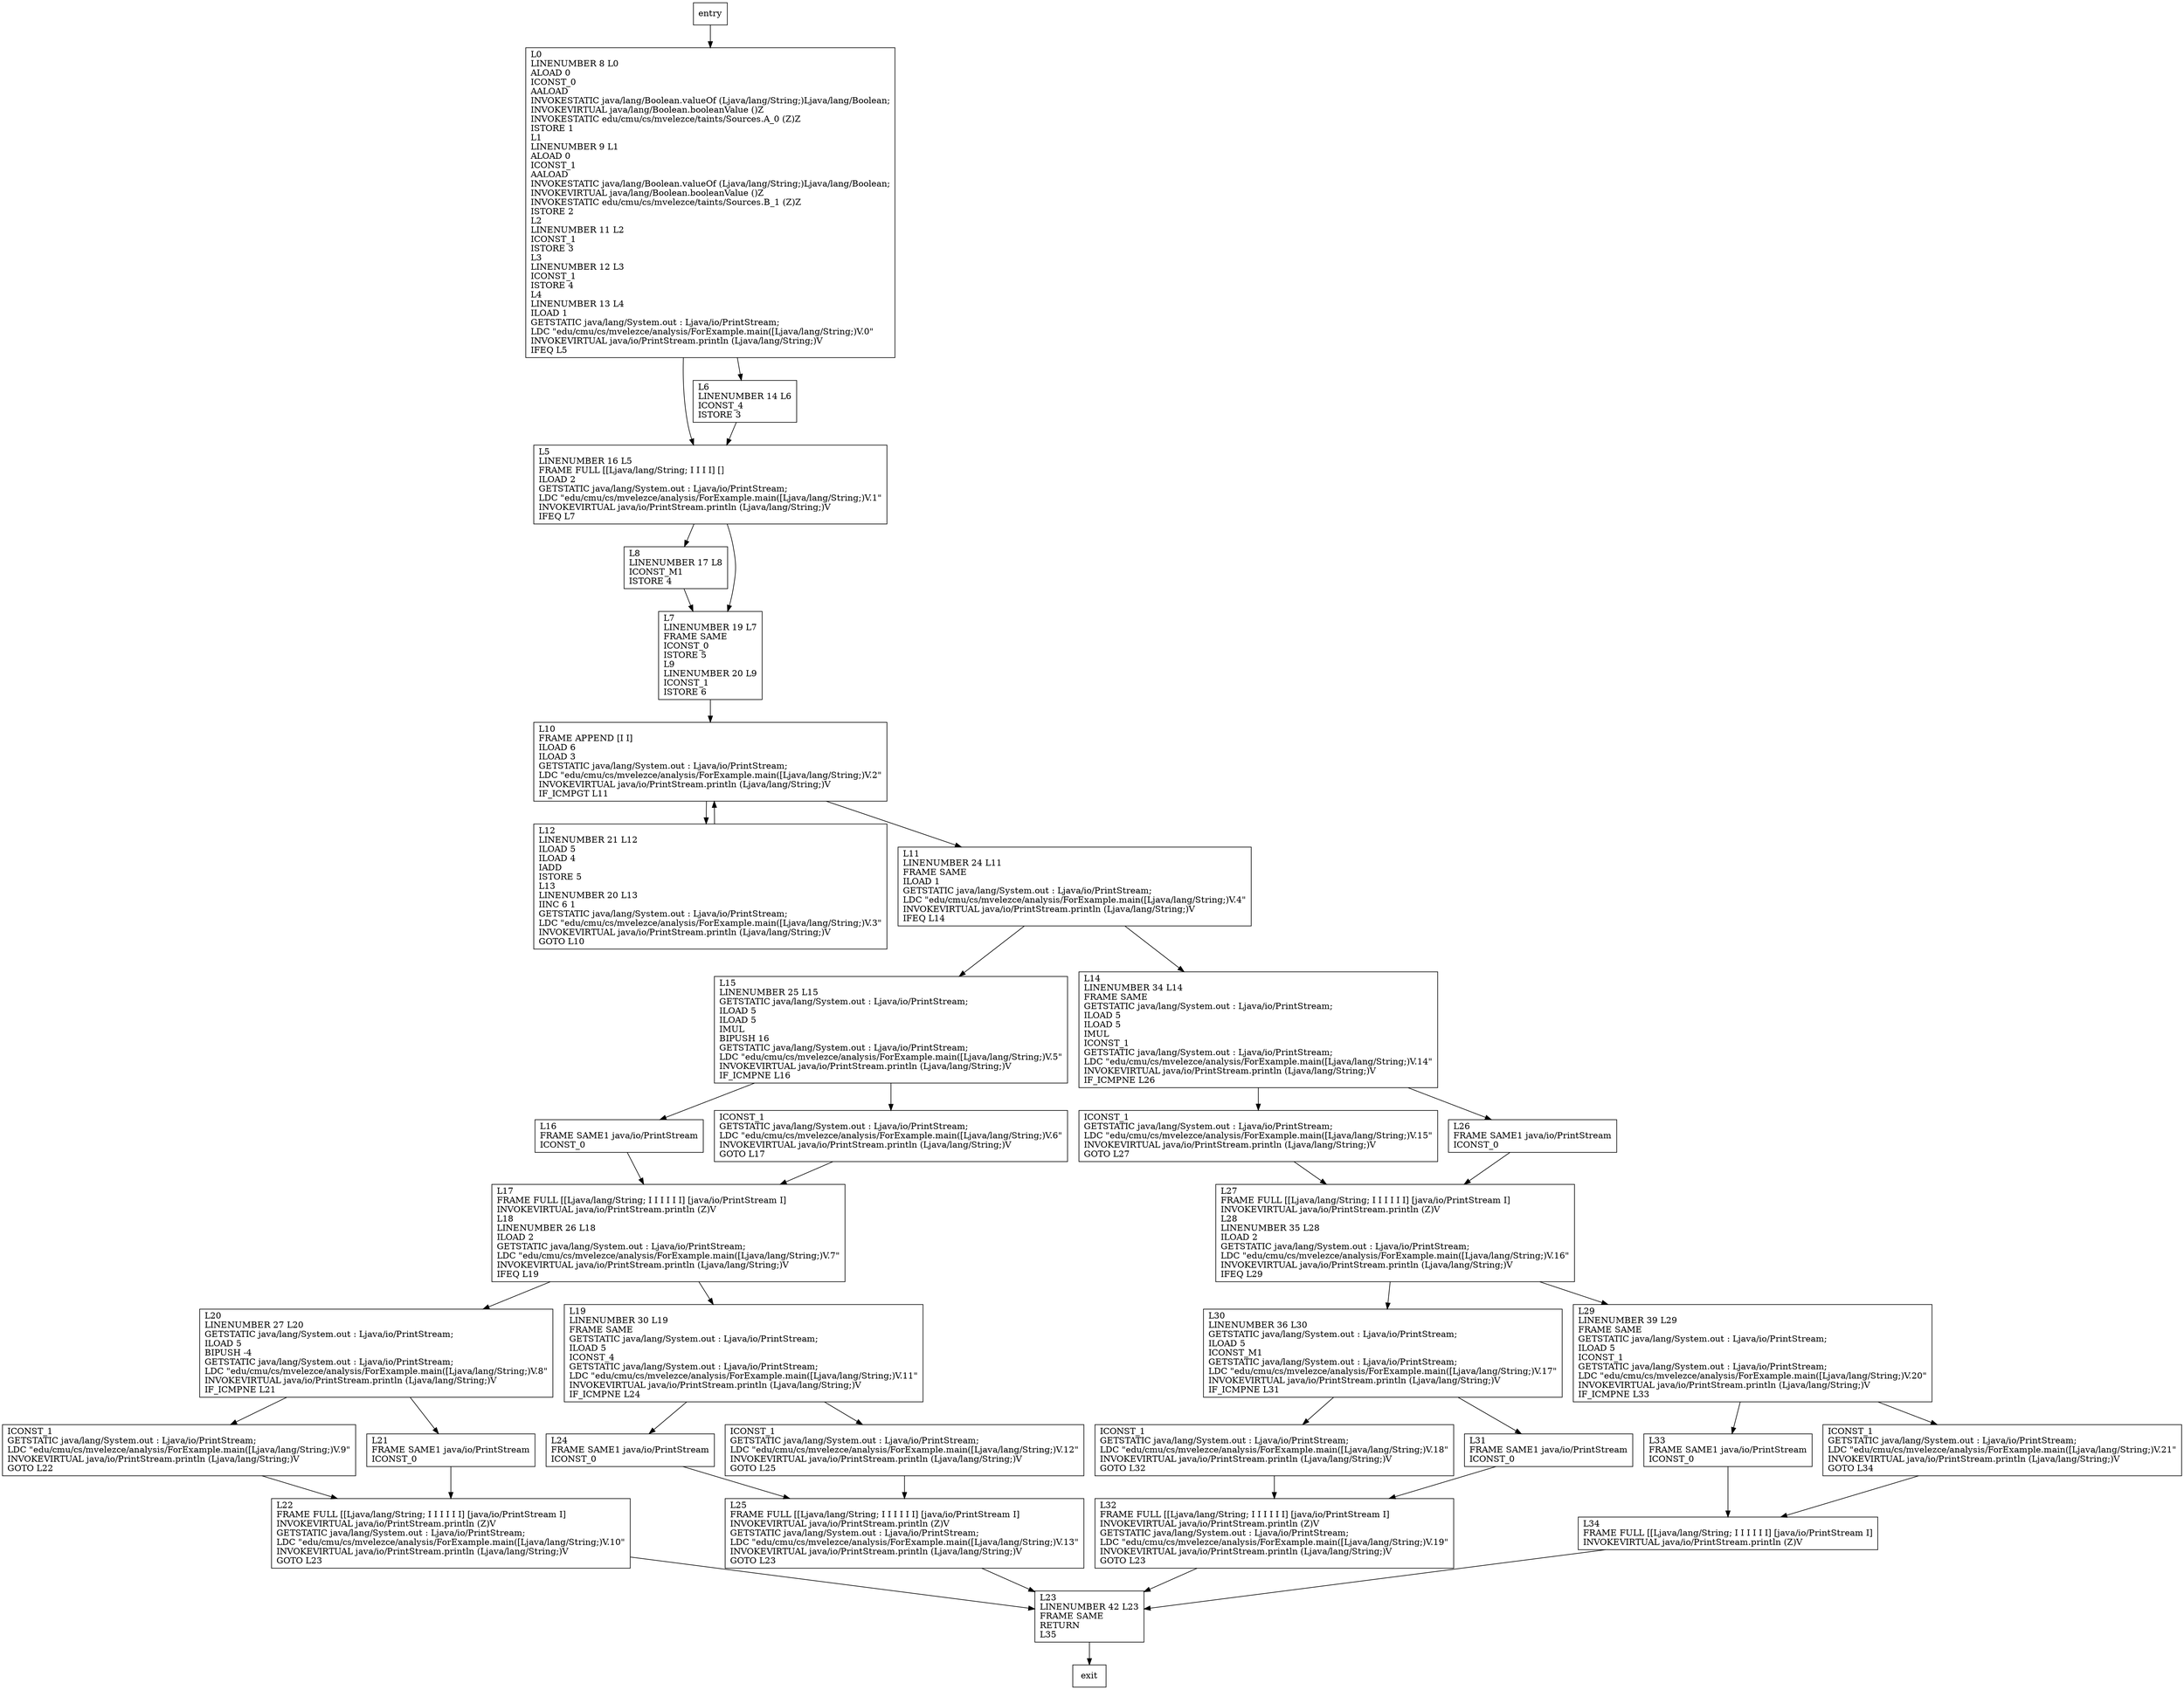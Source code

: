 digraph main {
node [shape=record];
343345308 [label="L32\lFRAME FULL [[Ljava/lang/String; I I I I I I] [java/io/PrintStream I]\lINVOKEVIRTUAL java/io/PrintStream.println (Z)V\lGETSTATIC java/lang/System.out : Ljava/io/PrintStream;\lLDC \"edu/cmu/cs/mvelezce/analysis/ForExample.main([Ljava/lang/String;)V.19\"\lINVOKEVIRTUAL java/io/PrintStream.println (Ljava/lang/String;)V\lGOTO L23\l"];
1658980982 [label="L30\lLINENUMBER 36 L30\lGETSTATIC java/lang/System.out : Ljava/io/PrintStream;\lILOAD 5\lICONST_M1\lGETSTATIC java/lang/System.out : Ljava/io/PrintStream;\lLDC \"edu/cmu/cs/mvelezce/analysis/ForExample.main([Ljava/lang/String;)V.17\"\lINVOKEVIRTUAL java/io/PrintStream.println (Ljava/lang/String;)V\lIF_ICMPNE L31\l"];
1593224710 [label="L15\lLINENUMBER 25 L15\lGETSTATIC java/lang/System.out : Ljava/io/PrintStream;\lILOAD 5\lILOAD 5\lIMUL\lBIPUSH 16\lGETSTATIC java/lang/System.out : Ljava/io/PrintStream;\lLDC \"edu/cmu/cs/mvelezce/analysis/ForExample.main([Ljava/lang/String;)V.5\"\lINVOKEVIRTUAL java/io/PrintStream.println (Ljava/lang/String;)V\lIF_ICMPNE L16\l"];
260084831 [label="L10\lFRAME APPEND [I I]\lILOAD 6\lILOAD 3\lGETSTATIC java/lang/System.out : Ljava/io/PrintStream;\lLDC \"edu/cmu/cs/mvelezce/analysis/ForExample.main([Ljava/lang/String;)V.2\"\lINVOKEVIRTUAL java/io/PrintStream.println (Ljava/lang/String;)V\lIF_ICMPGT L11\l"];
1615801298 [label="ICONST_1\lGETSTATIC java/lang/System.out : Ljava/io/PrintStream;\lLDC \"edu/cmu/cs/mvelezce/analysis/ForExample.main([Ljava/lang/String;)V.9\"\lINVOKEVIRTUAL java/io/PrintStream.println (Ljava/lang/String;)V\lGOTO L22\l"];
1481594086 [label="L5\lLINENUMBER 16 L5\lFRAME FULL [[Ljava/lang/String; I I I I] []\lILOAD 2\lGETSTATIC java/lang/System.out : Ljava/io/PrintStream;\lLDC \"edu/cmu/cs/mvelezce/analysis/ForExample.main([Ljava/lang/String;)V.1\"\lINVOKEVIRTUAL java/io/PrintStream.println (Ljava/lang/String;)V\lIFEQ L7\l"];
1440738283 [label="L14\lLINENUMBER 34 L14\lFRAME SAME\lGETSTATIC java/lang/System.out : Ljava/io/PrintStream;\lILOAD 5\lILOAD 5\lIMUL\lICONST_1\lGETSTATIC java/lang/System.out : Ljava/io/PrintStream;\lLDC \"edu/cmu/cs/mvelezce/analysis/ForExample.main([Ljava/lang/String;)V.14\"\lINVOKEVIRTUAL java/io/PrintStream.println (Ljava/lang/String;)V\lIF_ICMPNE L26\l"];
909132503 [label="ICONST_1\lGETSTATIC java/lang/System.out : Ljava/io/PrintStream;\lLDC \"edu/cmu/cs/mvelezce/analysis/ForExample.main([Ljava/lang/String;)V.15\"\lINVOKEVIRTUAL java/io/PrintStream.println (Ljava/lang/String;)V\lGOTO L27\l"];
1849015357 [label="L16\lFRAME SAME1 java/io/PrintStream\lICONST_0\l"];
1506951181 [label="L34\lFRAME FULL [[Ljava/lang/String; I I I I I I] [java/io/PrintStream I]\lINVOKEVIRTUAL java/io/PrintStream.println (Z)V\l"];
1653361344 [label="L24\lFRAME SAME1 java/io/PrintStream\lICONST_0\l"];
768216420 [label="L8\lLINENUMBER 17 L8\lICONST_M1\lISTORE 4\l"];
2072313080 [label="ICONST_1\lGETSTATIC java/lang/System.out : Ljava/io/PrintStream;\lLDC \"edu/cmu/cs/mvelezce/analysis/ForExample.main([Ljava/lang/String;)V.12\"\lINVOKEVIRTUAL java/io/PrintStream.println (Ljava/lang/String;)V\lGOTO L25\l"];
816944408 [label="L25\lFRAME FULL [[Ljava/lang/String; I I I I I I] [java/io/PrintStream I]\lINVOKEVIRTUAL java/io/PrintStream.println (Z)V\lGETSTATIC java/lang/System.out : Ljava/io/PrintStream;\lLDC \"edu/cmu/cs/mvelezce/analysis/ForExample.main([Ljava/lang/String;)V.13\"\lINVOKEVIRTUAL java/io/PrintStream.println (Ljava/lang/String;)V\lGOTO L23\l"];
1714688478 [label="L33\lFRAME SAME1 java/io/PrintStream\lICONST_0\l"];
1569435561 [label="L6\lLINENUMBER 14 L6\lICONST_4\lISTORE 3\l"];
1976401987 [label="L23\lLINENUMBER 42 L23\lFRAME SAME\lRETURN\lL35\l"];
46941357 [label="ICONST_1\lGETSTATIC java/lang/System.out : Ljava/io/PrintStream;\lLDC \"edu/cmu/cs/mvelezce/analysis/ForExample.main([Ljava/lang/String;)V.18\"\lINVOKEVIRTUAL java/io/PrintStream.println (Ljava/lang/String;)V\lGOTO L32\l"];
267814113 [label="L12\lLINENUMBER 21 L12\lILOAD 5\lILOAD 4\lIADD\lISTORE 5\lL13\lLINENUMBER 20 L13\lIINC 6 1\lGETSTATIC java/lang/System.out : Ljava/io/PrintStream;\lLDC \"edu/cmu/cs/mvelezce/analysis/ForExample.main([Ljava/lang/String;)V.3\"\lINVOKEVIRTUAL java/io/PrintStream.println (Ljava/lang/String;)V\lGOTO L10\l"];
598357562 [label="L11\lLINENUMBER 24 L11\lFRAME SAME\lILOAD 1\lGETSTATIC java/lang/System.out : Ljava/io/PrintStream;\lLDC \"edu/cmu/cs/mvelezce/analysis/ForExample.main([Ljava/lang/String;)V.4\"\lINVOKEVIRTUAL java/io/PrintStream.println (Ljava/lang/String;)V\lIFEQ L14\l"];
1466917878 [label="L7\lLINENUMBER 19 L7\lFRAME SAME\lICONST_0\lISTORE 5\lL9\lLINENUMBER 20 L9\lICONST_1\lISTORE 6\l"];
1384454980 [label="L0\lLINENUMBER 8 L0\lALOAD 0\lICONST_0\lAALOAD\lINVOKESTATIC java/lang/Boolean.valueOf (Ljava/lang/String;)Ljava/lang/Boolean;\lINVOKEVIRTUAL java/lang/Boolean.booleanValue ()Z\lINVOKESTATIC edu/cmu/cs/mvelezce/taints/Sources.A_0 (Z)Z\lISTORE 1\lL1\lLINENUMBER 9 L1\lALOAD 0\lICONST_1\lAALOAD\lINVOKESTATIC java/lang/Boolean.valueOf (Ljava/lang/String;)Ljava/lang/Boolean;\lINVOKEVIRTUAL java/lang/Boolean.booleanValue ()Z\lINVOKESTATIC edu/cmu/cs/mvelezce/taints/Sources.B_1 (Z)Z\lISTORE 2\lL2\lLINENUMBER 11 L2\lICONST_1\lISTORE 3\lL3\lLINENUMBER 12 L3\lICONST_1\lISTORE 4\lL4\lLINENUMBER 13 L4\lILOAD 1\lGETSTATIC java/lang/System.out : Ljava/io/PrintStream;\lLDC \"edu/cmu/cs/mvelezce/analysis/ForExample.main([Ljava/lang/String;)V.0\"\lINVOKEVIRTUAL java/io/PrintStream.println (Ljava/lang/String;)V\lIFEQ L5\l"];
512549200 [label="L20\lLINENUMBER 27 L20\lGETSTATIC java/lang/System.out : Ljava/io/PrintStream;\lILOAD 5\lBIPUSH -4\lGETSTATIC java/lang/System.out : Ljava/io/PrintStream;\lLDC \"edu/cmu/cs/mvelezce/analysis/ForExample.main([Ljava/lang/String;)V.8\"\lINVOKEVIRTUAL java/io/PrintStream.println (Ljava/lang/String;)V\lIF_ICMPNE L21\l"];
490391704 [label="L21\lFRAME SAME1 java/io/PrintStream\lICONST_0\l"];
1458621573 [label="L29\lLINENUMBER 39 L29\lFRAME SAME\lGETSTATIC java/lang/System.out : Ljava/io/PrintStream;\lILOAD 5\lICONST_1\lGETSTATIC java/lang/System.out : Ljava/io/PrintStream;\lLDC \"edu/cmu/cs/mvelezce/analysis/ForExample.main([Ljava/lang/String;)V.20\"\lINVOKEVIRTUAL java/io/PrintStream.println (Ljava/lang/String;)V\lIF_ICMPNE L33\l"];
460570271 [label="L22\lFRAME FULL [[Ljava/lang/String; I I I I I I] [java/io/PrintStream I]\lINVOKEVIRTUAL java/io/PrintStream.println (Z)V\lGETSTATIC java/lang/System.out : Ljava/io/PrintStream;\lLDC \"edu/cmu/cs/mvelezce/analysis/ForExample.main([Ljava/lang/String;)V.10\"\lINVOKEVIRTUAL java/io/PrintStream.println (Ljava/lang/String;)V\lGOTO L23\l"];
1570470538 [label="L19\lLINENUMBER 30 L19\lFRAME SAME\lGETSTATIC java/lang/System.out : Ljava/io/PrintStream;\lILOAD 5\lICONST_4\lGETSTATIC java/lang/System.out : Ljava/io/PrintStream;\lLDC \"edu/cmu/cs/mvelezce/analysis/ForExample.main([Ljava/lang/String;)V.11\"\lINVOKEVIRTUAL java/io/PrintStream.println (Ljava/lang/String;)V\lIF_ICMPNE L24\l"];
104716441 [label="ICONST_1\lGETSTATIC java/lang/System.out : Ljava/io/PrintStream;\lLDC \"edu/cmu/cs/mvelezce/analysis/ForExample.main([Ljava/lang/String;)V.21\"\lINVOKEVIRTUAL java/io/PrintStream.println (Ljava/lang/String;)V\lGOTO L34\l"];
484199463 [label="ICONST_1\lGETSTATIC java/lang/System.out : Ljava/io/PrintStream;\lLDC \"edu/cmu/cs/mvelezce/analysis/ForExample.main([Ljava/lang/String;)V.6\"\lINVOKEVIRTUAL java/io/PrintStream.println (Ljava/lang/String;)V\lGOTO L17\l"];
1792384402 [label="L27\lFRAME FULL [[Ljava/lang/String; I I I I I I] [java/io/PrintStream I]\lINVOKEVIRTUAL java/io/PrintStream.println (Z)V\lL28\lLINENUMBER 35 L28\lILOAD 2\lGETSTATIC java/lang/System.out : Ljava/io/PrintStream;\lLDC \"edu/cmu/cs/mvelezce/analysis/ForExample.main([Ljava/lang/String;)V.16\"\lINVOKEVIRTUAL java/io/PrintStream.println (Ljava/lang/String;)V\lIFEQ L29\l"];
1152606315 [label="L31\lFRAME SAME1 java/io/PrintStream\lICONST_0\l"];
2008106788 [label="L17\lFRAME FULL [[Ljava/lang/String; I I I I I I] [java/io/PrintStream I]\lINVOKEVIRTUAL java/io/PrintStream.println (Z)V\lL18\lLINENUMBER 26 L18\lILOAD 2\lGETSTATIC java/lang/System.out : Ljava/io/PrintStream;\lLDC \"edu/cmu/cs/mvelezce/analysis/ForExample.main([Ljava/lang/String;)V.7\"\lINVOKEVIRTUAL java/io/PrintStream.println (Ljava/lang/String;)V\lIFEQ L19\l"];
912966811 [label="L26\lFRAME SAME1 java/io/PrintStream\lICONST_0\l"];
entry;
exit;
343345308 -> 1976401987;
1658980982 -> 46941357;
1658980982 -> 1152606315;
1593224710 -> 1849015357;
1593224710 -> 484199463;
260084831 -> 267814113;
260084831 -> 598357562;
1615801298 -> 460570271;
1481594086 -> 1466917878;
1481594086 -> 768216420;
1440738283 -> 909132503;
1440738283 -> 912966811;
909132503 -> 1792384402;
1849015357 -> 2008106788;
1506951181 -> 1976401987;
1653361344 -> 816944408;
768216420 -> 1466917878;
2072313080 -> 816944408;
816944408 -> 1976401987;
1714688478 -> 1506951181;
1569435561 -> 1481594086;
1976401987 -> exit;
46941357 -> 343345308;
267814113 -> 260084831;
598357562 -> 1440738283;
598357562 -> 1593224710;
1466917878 -> 260084831;
1384454980 -> 1481594086;
1384454980 -> 1569435561;
512549200 -> 1615801298;
512549200 -> 490391704;
490391704 -> 460570271;
1458621573 -> 104716441;
1458621573 -> 1714688478;
entry -> 1384454980;
460570271 -> 1976401987;
1570470538 -> 1653361344;
1570470538 -> 2072313080;
104716441 -> 1506951181;
484199463 -> 2008106788;
1792384402 -> 1658980982;
1792384402 -> 1458621573;
1152606315 -> 343345308;
2008106788 -> 1570470538;
2008106788 -> 512549200;
912966811 -> 1792384402;
}
